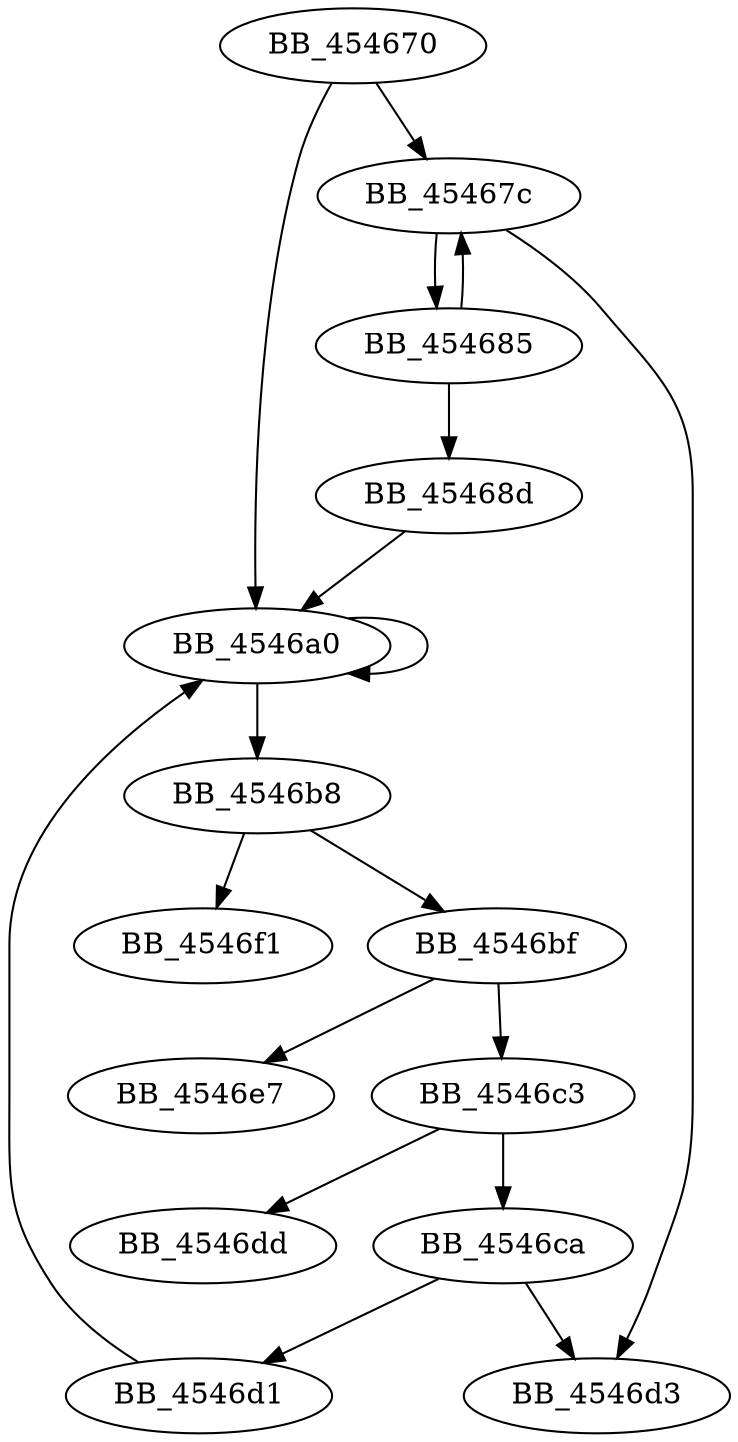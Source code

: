 DiGraph sub_454670{
BB_454670->BB_45467c
BB_454670->BB_4546a0
BB_45467c->BB_454685
BB_45467c->BB_4546d3
BB_454685->BB_45467c
BB_454685->BB_45468d
BB_45468d->BB_4546a0
BB_4546a0->BB_4546a0
BB_4546a0->BB_4546b8
BB_4546b8->BB_4546bf
BB_4546b8->BB_4546f1
BB_4546bf->BB_4546c3
BB_4546bf->BB_4546e7
BB_4546c3->BB_4546ca
BB_4546c3->BB_4546dd
BB_4546ca->BB_4546d1
BB_4546ca->BB_4546d3
BB_4546d1->BB_4546a0
}
